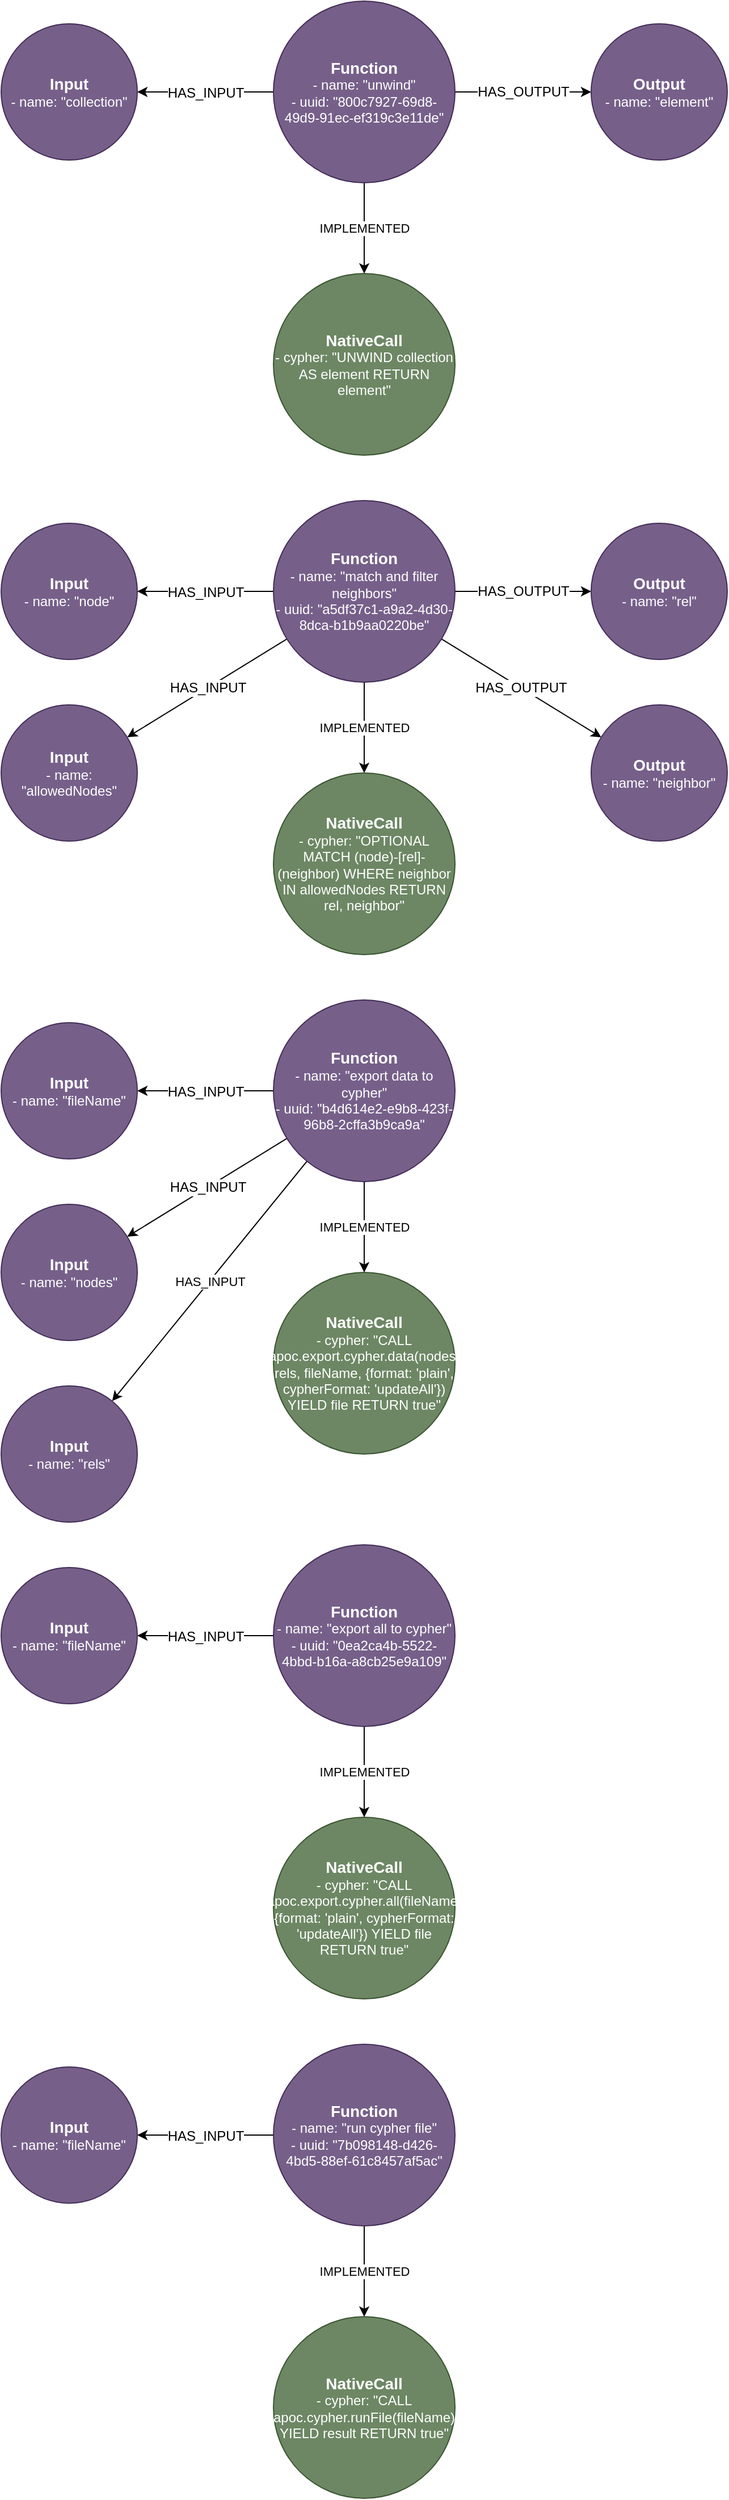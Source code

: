 <mxfile>
    <diagram id="sED9ADRcN6IbE8D5TVqb" name="Page-1">
        <mxGraphModel dx="1187" dy="793" grid="1" gridSize="10" guides="1" tooltips="1" connect="1" arrows="1" fold="1" page="1" pageScale="1" pageWidth="1169" pageHeight="827" math="0" shadow="0">
            <root>
                <mxCell id="0"/>
                <mxCell id="1" parent="0"/>
                <mxCell id="108" value="&lt;font style=&quot;font-size: 12px&quot;&gt;HAS_INPUT&lt;/font&gt;" style="edgeStyle=none;html=1;fontSize=14;" parent="1" source="110" target="111" edge="1">
                    <mxGeometry relative="1" as="geometry"/>
                </mxCell>
                <mxCell id="109" value="HAS_OUTPUT" style="edgeStyle=none;html=1;fontSize=12;" parent="1" source="110" target="112" edge="1">
                    <mxGeometry relative="1" as="geometry"/>
                </mxCell>
                <mxCell id="143" value="IMPLEMENTED" style="edgeStyle=none;html=1;" parent="1" source="110" target="142" edge="1">
                    <mxGeometry relative="1" as="geometry"/>
                </mxCell>
                <mxCell id="110" value="&lt;font style=&quot;font-size: 14px&quot;&gt;&lt;b&gt;Function&lt;/b&gt;&lt;/font&gt;&lt;br&gt;- name: &quot;unwind&quot;&lt;br&gt;- uuid: &quot;800c7927-69d8-49d9-91ec-ef319c3e11de&quot;" style="ellipse;whiteSpace=wrap;html=1;aspect=fixed;fillColor=#76608a;fontColor=#ffffff;strokeColor=#432D57;" parent="1" vertex="1">
                    <mxGeometry x="280" y="40" width="160" height="160" as="geometry"/>
                </mxCell>
                <mxCell id="111" value="&lt;font style=&quot;font-size: 14px&quot;&gt;&lt;b&gt;Input&lt;/b&gt;&lt;/font&gt;&lt;br&gt;- name: &quot;collection&quot;" style="ellipse;whiteSpace=wrap;html=1;aspect=fixed;fillColor=#76608a;fontColor=#ffffff;strokeColor=#432D57;" parent="1" vertex="1">
                    <mxGeometry x="40" y="60" width="120" height="120" as="geometry"/>
                </mxCell>
                <mxCell id="112" value="&lt;font style=&quot;font-size: 14px&quot;&gt;&lt;b&gt;Output&lt;/b&gt;&lt;/font&gt;&lt;br&gt;- name: &quot;element&quot;" style="ellipse;whiteSpace=wrap;html=1;aspect=fixed;fillColor=#76608a;fontColor=#ffffff;strokeColor=#432D57;" parent="1" vertex="1">
                    <mxGeometry x="560" y="60" width="120" height="120" as="geometry"/>
                </mxCell>
                <mxCell id="142" value="&lt;font style=&quot;font-size: 14px&quot;&gt;&lt;b&gt;NativeCall&lt;/b&gt;&lt;/font&gt;&lt;br&gt;- cypher: &quot;UNWIND collection AS element RETURN element&quot;" style="ellipse;whiteSpace=wrap;html=1;aspect=fixed;fillColor=#6d8764;fontColor=#ffffff;strokeColor=#3A5431;" parent="1" vertex="1">
                    <mxGeometry x="280" y="280" width="160" height="160" as="geometry"/>
                </mxCell>
                <mxCell id="144" value="&lt;font style=&quot;font-size: 12px&quot;&gt;HAS_INPUT&lt;/font&gt;" style="edgeStyle=none;html=1;fontSize=14;" parent="1" source="147" target="148" edge="1">
                    <mxGeometry relative="1" as="geometry"/>
                </mxCell>
                <mxCell id="145" value="HAS_OUTPUT" style="edgeStyle=none;html=1;fontSize=12;" parent="1" source="147" target="149" edge="1">
                    <mxGeometry relative="1" as="geometry"/>
                </mxCell>
                <mxCell id="146" value="IMPLEMENTED" style="edgeStyle=none;html=1;" parent="1" source="147" target="150" edge="1">
                    <mxGeometry relative="1" as="geometry"/>
                </mxCell>
                <mxCell id="152" value="&lt;span style=&quot;font-size: 12px&quot;&gt;HAS_INPUT&lt;/span&gt;" style="edgeStyle=none;html=1;" parent="1" source="147" target="151" edge="1">
                    <mxGeometry relative="1" as="geometry"/>
                </mxCell>
                <mxCell id="154" value="&lt;span style=&quot;font-size: 12px&quot;&gt;HAS_OUTPUT&lt;/span&gt;" style="edgeStyle=none;html=1;" parent="1" source="147" target="153" edge="1">
                    <mxGeometry relative="1" as="geometry"/>
                </mxCell>
                <mxCell id="147" value="&lt;font style=&quot;font-size: 14px&quot;&gt;&lt;b&gt;Function&lt;/b&gt;&lt;/font&gt;&lt;br&gt;- name: &quot;match and filter neighbors&quot;&lt;br&gt;- uuid: &quot;a5df37c1-a9a2-4d30-8dca-b1b9aa0220be&quot;" style="ellipse;whiteSpace=wrap;html=1;aspect=fixed;fillColor=#76608a;fontColor=#ffffff;strokeColor=#432D57;" parent="1" vertex="1">
                    <mxGeometry x="280" y="480" width="160" height="160" as="geometry"/>
                </mxCell>
                <mxCell id="148" value="&lt;font style=&quot;font-size: 14px&quot;&gt;&lt;b&gt;Input&lt;/b&gt;&lt;/font&gt;&lt;br&gt;- name: &quot;node&quot;" style="ellipse;whiteSpace=wrap;html=1;aspect=fixed;fillColor=#76608a;fontColor=#ffffff;strokeColor=#432D57;" parent="1" vertex="1">
                    <mxGeometry x="40" y="500" width="120" height="120" as="geometry"/>
                </mxCell>
                <mxCell id="149" value="&lt;font style=&quot;font-size: 14px&quot;&gt;&lt;b&gt;Output&lt;/b&gt;&lt;/font&gt;&lt;br&gt;- name: &quot;rel&quot;" style="ellipse;whiteSpace=wrap;html=1;aspect=fixed;fillColor=#76608a;fontColor=#ffffff;strokeColor=#432D57;" parent="1" vertex="1">
                    <mxGeometry x="560" y="500" width="120" height="120" as="geometry"/>
                </mxCell>
                <mxCell id="150" value="&lt;font style=&quot;font-size: 14px&quot;&gt;&lt;b&gt;NativeCall&lt;/b&gt;&lt;/font&gt;&lt;br&gt;- cypher: &quot;OPTIONAL MATCH (node)-[rel]-(neighbor) WHERE neighbor IN allowedNodes RETURN rel, neighbor&quot;" style="ellipse;whiteSpace=wrap;html=1;aspect=fixed;fillColor=#6d8764;fontColor=#ffffff;strokeColor=#3A5431;" parent="1" vertex="1">
                    <mxGeometry x="280" y="720" width="160" height="160" as="geometry"/>
                </mxCell>
                <mxCell id="151" value="&lt;font style=&quot;font-size: 14px&quot;&gt;&lt;b&gt;Input&lt;/b&gt;&lt;/font&gt;&lt;br&gt;- name: &quot;allowedNodes&quot;" style="ellipse;whiteSpace=wrap;html=1;aspect=fixed;fillColor=#76608a;fontColor=#ffffff;strokeColor=#432D57;" parent="1" vertex="1">
                    <mxGeometry x="40" y="660" width="120" height="120" as="geometry"/>
                </mxCell>
                <mxCell id="153" value="&lt;font style=&quot;font-size: 14px&quot;&gt;&lt;b&gt;Output&lt;/b&gt;&lt;/font&gt;&lt;br&gt;- name: &quot;neighbor&quot;" style="ellipse;whiteSpace=wrap;html=1;aspect=fixed;fillColor=#76608a;fontColor=#ffffff;strokeColor=#432D57;" parent="1" vertex="1">
                    <mxGeometry x="560" y="660" width="120" height="120" as="geometry"/>
                </mxCell>
                <mxCell id="155" value="&lt;font style=&quot;font-size: 12px&quot;&gt;HAS_INPUT&lt;/font&gt;" style="edgeStyle=none;html=1;fontSize=14;" parent="1" source="160" target="161" edge="1">
                    <mxGeometry relative="1" as="geometry"/>
                </mxCell>
                <mxCell id="157" value="IMPLEMENTED" style="edgeStyle=none;html=1;" parent="1" source="160" target="163" edge="1">
                    <mxGeometry relative="1" as="geometry"/>
                </mxCell>
                <mxCell id="158" value="&lt;span style=&quot;font-size: 12px&quot;&gt;HAS_INPUT&lt;/span&gt;" style="edgeStyle=none;html=1;" parent="1" source="160" target="164" edge="1">
                    <mxGeometry relative="1" as="geometry"/>
                </mxCell>
                <mxCell id="167" value="HAS_INPUT" style="edgeStyle=none;html=1;" parent="1" source="160" target="166" edge="1">
                    <mxGeometry relative="1" as="geometry"/>
                </mxCell>
                <mxCell id="160" value="&lt;font style=&quot;font-size: 14px&quot;&gt;&lt;b&gt;Function&lt;/b&gt;&lt;/font&gt;&lt;br&gt;- name: &quot;export data to cypher&quot;&lt;br&gt;- uuid: &quot;b4d614e2-e9b8-423f-96b8-2cffa3b9ca9a&quot;" style="ellipse;whiteSpace=wrap;html=1;aspect=fixed;fillColor=#76608a;fontColor=#ffffff;strokeColor=#432D57;" parent="1" vertex="1">
                    <mxGeometry x="280" y="920" width="160" height="160" as="geometry"/>
                </mxCell>
                <mxCell id="161" value="&lt;font style=&quot;font-size: 14px&quot;&gt;&lt;b&gt;Input&lt;/b&gt;&lt;/font&gt;&lt;br&gt;- name: &quot;fileName&quot;" style="ellipse;whiteSpace=wrap;html=1;aspect=fixed;fillColor=#76608a;fontColor=#ffffff;strokeColor=#432D57;" parent="1" vertex="1">
                    <mxGeometry x="40" y="940" width="120" height="120" as="geometry"/>
                </mxCell>
                <mxCell id="163" value="&lt;font style=&quot;font-size: 14px&quot;&gt;&lt;b&gt;NativeCall&lt;/b&gt;&lt;/font&gt;&lt;br&gt;- cypher: &quot;CALL apoc.export.cypher.data(nodes, rels, fileName, {format: 'plain', cypherFormat: 'updateAll'}) YIELD file RETURN true&quot;" style="ellipse;whiteSpace=wrap;html=1;aspect=fixed;fillColor=#6d8764;fontColor=#ffffff;strokeColor=#3A5431;" parent="1" vertex="1">
                    <mxGeometry x="280" y="1160" width="160" height="160" as="geometry"/>
                </mxCell>
                <mxCell id="164" value="&lt;font style=&quot;font-size: 14px&quot;&gt;&lt;b&gt;Input&lt;/b&gt;&lt;/font&gt;&lt;br&gt;- name: &quot;nodes&quot;" style="ellipse;whiteSpace=wrap;html=1;aspect=fixed;fillColor=#76608a;fontColor=#ffffff;strokeColor=#432D57;" parent="1" vertex="1">
                    <mxGeometry x="40" y="1100" width="120" height="120" as="geometry"/>
                </mxCell>
                <mxCell id="166" value="&lt;font style=&quot;font-size: 14px&quot;&gt;&lt;b&gt;Input&lt;/b&gt;&lt;/font&gt;&lt;br&gt;- name: &quot;rels&quot;" style="ellipse;whiteSpace=wrap;html=1;aspect=fixed;fillColor=#76608a;fontColor=#ffffff;strokeColor=#432D57;" parent="1" vertex="1">
                    <mxGeometry x="40" y="1260" width="120" height="120" as="geometry"/>
                </mxCell>
                <mxCell id="168" value="&lt;font style=&quot;font-size: 12px&quot;&gt;HAS_INPUT&lt;/font&gt;" style="edgeStyle=none;html=1;fontSize=14;" parent="1" source="172" target="173" edge="1">
                    <mxGeometry relative="1" as="geometry"/>
                </mxCell>
                <mxCell id="169" value="IMPLEMENTED" style="edgeStyle=none;html=1;" parent="1" source="172" target="174" edge="1">
                    <mxGeometry relative="1" as="geometry"/>
                </mxCell>
                <mxCell id="172" value="&lt;font style=&quot;font-size: 14px&quot;&gt;&lt;b&gt;Function&lt;/b&gt;&lt;/font&gt;&lt;br&gt;- name: &quot;export all to cypher&quot;&lt;br&gt;- uuid: &quot;0ea2ca4b-5522-4bbd-b16a-a8cb25e9a109&quot;" style="ellipse;whiteSpace=wrap;html=1;aspect=fixed;fillColor=#76608a;fontColor=#ffffff;strokeColor=#432D57;" parent="1" vertex="1">
                    <mxGeometry x="280" y="1400" width="160" height="160" as="geometry"/>
                </mxCell>
                <mxCell id="173" value="&lt;font style=&quot;font-size: 14px&quot;&gt;&lt;b&gt;Input&lt;/b&gt;&lt;/font&gt;&lt;br&gt;- name: &quot;fileName&quot;" style="ellipse;whiteSpace=wrap;html=1;aspect=fixed;fillColor=#76608a;fontColor=#ffffff;strokeColor=#432D57;" parent="1" vertex="1">
                    <mxGeometry x="40" y="1420" width="120" height="120" as="geometry"/>
                </mxCell>
                <mxCell id="174" value="&lt;font style=&quot;font-size: 14px&quot;&gt;&lt;b&gt;NativeCall&lt;/b&gt;&lt;/font&gt;&lt;br&gt;- cypher: &quot;CALL apoc.export.cypher.all(fileName, {format: 'plain', cypherFormat: 'updateAll'}) YIELD file RETURN true&quot;" style="ellipse;whiteSpace=wrap;html=1;aspect=fixed;fillColor=#6d8764;fontColor=#ffffff;strokeColor=#3A5431;" parent="1" vertex="1">
                    <mxGeometry x="280" y="1640" width="160" height="160" as="geometry"/>
                </mxCell>
                <mxCell id="177" value="&lt;font style=&quot;font-size: 12px&quot;&gt;HAS_INPUT&lt;/font&gt;" style="edgeStyle=none;html=1;fontSize=14;" parent="1" source="179" target="180" edge="1">
                    <mxGeometry relative="1" as="geometry"/>
                </mxCell>
                <mxCell id="178" value="IMPLEMENTED" style="edgeStyle=none;html=1;" parent="1" source="179" target="181" edge="1">
                    <mxGeometry relative="1" as="geometry"/>
                </mxCell>
                <mxCell id="179" value="&lt;font style=&quot;font-size: 14px&quot;&gt;&lt;b&gt;Function&lt;/b&gt;&lt;/font&gt;&lt;br&gt;- name: &quot;run cypher file&quot;&lt;br&gt;- uuid: &quot;7b098148-d426-4bd5-88ef-61c8457af5ac&quot;" style="ellipse;whiteSpace=wrap;html=1;aspect=fixed;fillColor=#76608a;fontColor=#ffffff;strokeColor=#432D57;" parent="1" vertex="1">
                    <mxGeometry x="280" y="1840" width="160" height="160" as="geometry"/>
                </mxCell>
                <mxCell id="180" value="&lt;font style=&quot;font-size: 14px&quot;&gt;&lt;b&gt;Input&lt;/b&gt;&lt;/font&gt;&lt;br&gt;- name: &quot;fileName&quot;" style="ellipse;whiteSpace=wrap;html=1;aspect=fixed;fillColor=#76608a;fontColor=#ffffff;strokeColor=#432D57;" parent="1" vertex="1">
                    <mxGeometry x="40" y="1860" width="120" height="120" as="geometry"/>
                </mxCell>
                <mxCell id="181" value="&lt;font style=&quot;font-size: 14px&quot;&gt;&lt;b&gt;NativeCall&lt;/b&gt;&lt;/font&gt;&lt;br&gt;- cypher: &quot;CALL apoc.cypher.runFile(fileName) YIELD result RETURN true&quot;" style="ellipse;whiteSpace=wrap;html=1;aspect=fixed;fillColor=#6d8764;fontColor=#ffffff;strokeColor=#3A5431;" parent="1" vertex="1">
                    <mxGeometry x="280" y="2080" width="160" height="160" as="geometry"/>
                </mxCell>
            </root>
        </mxGraphModel>
    </diagram>
</mxfile>